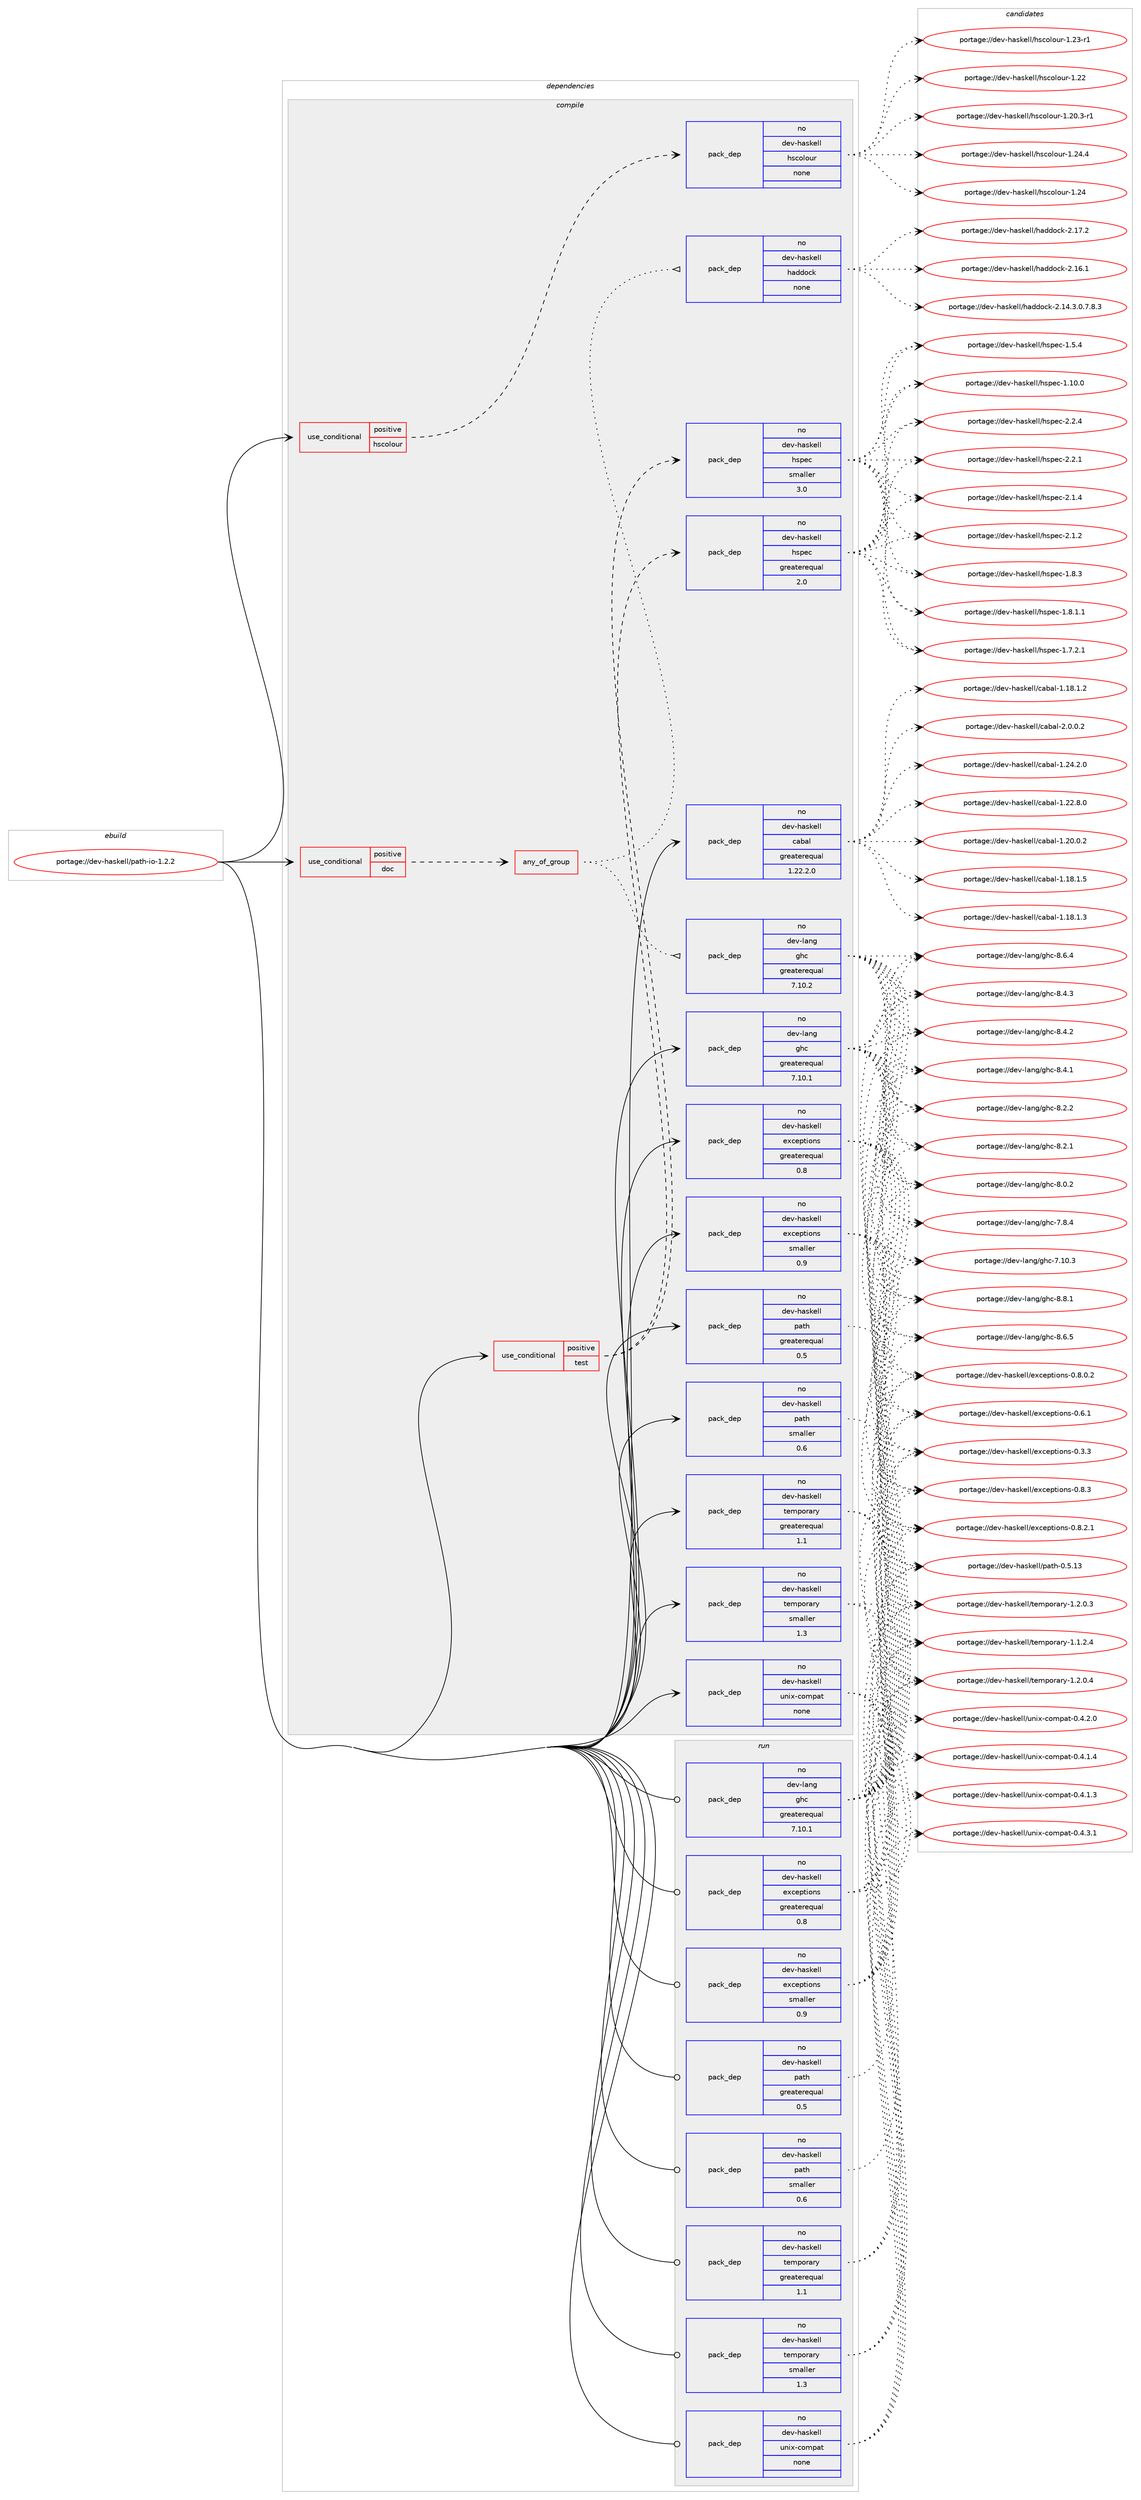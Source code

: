 digraph prolog {

# *************
# Graph options
# *************

newrank=true;
concentrate=true;
compound=true;
graph [rankdir=LR,fontname=Helvetica,fontsize=10,ranksep=1.5];#, ranksep=2.5, nodesep=0.2];
edge  [arrowhead=vee];
node  [fontname=Helvetica,fontsize=10];

# **********
# The ebuild
# **********

subgraph cluster_leftcol {
color=gray;
label=<<i>ebuild</i>>;
id [label="portage://dev-haskell/path-io-1.2.2", color=red, width=4, href="../dev-haskell/path-io-1.2.2.svg"];
}

# ****************
# The dependencies
# ****************

subgraph cluster_midcol {
color=gray;
label=<<i>dependencies</i>>;
subgraph cluster_compile {
fillcolor="#eeeeee";
style=filled;
label=<<i>compile</i>>;
subgraph cond132285 {
dependency549015 [label=<<TABLE BORDER="0" CELLBORDER="1" CELLSPACING="0" CELLPADDING="4"><TR><TD ROWSPAN="3" CELLPADDING="10">use_conditional</TD></TR><TR><TD>positive</TD></TR><TR><TD>doc</TD></TR></TABLE>>, shape=none, color=red];
subgraph any5936 {
dependency549016 [label=<<TABLE BORDER="0" CELLBORDER="1" CELLSPACING="0" CELLPADDING="4"><TR><TD CELLPADDING="10">any_of_group</TD></TR></TABLE>>, shape=none, color=red];subgraph pack410557 {
dependency549017 [label=<<TABLE BORDER="0" CELLBORDER="1" CELLSPACING="0" CELLPADDING="4" WIDTH="220"><TR><TD ROWSPAN="6" CELLPADDING="30">pack_dep</TD></TR><TR><TD WIDTH="110">no</TD></TR><TR><TD>dev-haskell</TD></TR><TR><TD>haddock</TD></TR><TR><TD>none</TD></TR><TR><TD></TD></TR></TABLE>>, shape=none, color=blue];
}
dependency549016:e -> dependency549017:w [weight=20,style="dotted",arrowhead="oinv"];
subgraph pack410558 {
dependency549018 [label=<<TABLE BORDER="0" CELLBORDER="1" CELLSPACING="0" CELLPADDING="4" WIDTH="220"><TR><TD ROWSPAN="6" CELLPADDING="30">pack_dep</TD></TR><TR><TD WIDTH="110">no</TD></TR><TR><TD>dev-lang</TD></TR><TR><TD>ghc</TD></TR><TR><TD>greaterequal</TD></TR><TR><TD>7.10.2</TD></TR></TABLE>>, shape=none, color=blue];
}
dependency549016:e -> dependency549018:w [weight=20,style="dotted",arrowhead="oinv"];
}
dependency549015:e -> dependency549016:w [weight=20,style="dashed",arrowhead="vee"];
}
id:e -> dependency549015:w [weight=20,style="solid",arrowhead="vee"];
subgraph cond132286 {
dependency549019 [label=<<TABLE BORDER="0" CELLBORDER="1" CELLSPACING="0" CELLPADDING="4"><TR><TD ROWSPAN="3" CELLPADDING="10">use_conditional</TD></TR><TR><TD>positive</TD></TR><TR><TD>hscolour</TD></TR></TABLE>>, shape=none, color=red];
subgraph pack410559 {
dependency549020 [label=<<TABLE BORDER="0" CELLBORDER="1" CELLSPACING="0" CELLPADDING="4" WIDTH="220"><TR><TD ROWSPAN="6" CELLPADDING="30">pack_dep</TD></TR><TR><TD WIDTH="110">no</TD></TR><TR><TD>dev-haskell</TD></TR><TR><TD>hscolour</TD></TR><TR><TD>none</TD></TR><TR><TD></TD></TR></TABLE>>, shape=none, color=blue];
}
dependency549019:e -> dependency549020:w [weight=20,style="dashed",arrowhead="vee"];
}
id:e -> dependency549019:w [weight=20,style="solid",arrowhead="vee"];
subgraph cond132287 {
dependency549021 [label=<<TABLE BORDER="0" CELLBORDER="1" CELLSPACING="0" CELLPADDING="4"><TR><TD ROWSPAN="3" CELLPADDING="10">use_conditional</TD></TR><TR><TD>positive</TD></TR><TR><TD>test</TD></TR></TABLE>>, shape=none, color=red];
subgraph pack410560 {
dependency549022 [label=<<TABLE BORDER="0" CELLBORDER="1" CELLSPACING="0" CELLPADDING="4" WIDTH="220"><TR><TD ROWSPAN="6" CELLPADDING="30">pack_dep</TD></TR><TR><TD WIDTH="110">no</TD></TR><TR><TD>dev-haskell</TD></TR><TR><TD>hspec</TD></TR><TR><TD>greaterequal</TD></TR><TR><TD>2.0</TD></TR></TABLE>>, shape=none, color=blue];
}
dependency549021:e -> dependency549022:w [weight=20,style="dashed",arrowhead="vee"];
subgraph pack410561 {
dependency549023 [label=<<TABLE BORDER="0" CELLBORDER="1" CELLSPACING="0" CELLPADDING="4" WIDTH="220"><TR><TD ROWSPAN="6" CELLPADDING="30">pack_dep</TD></TR><TR><TD WIDTH="110">no</TD></TR><TR><TD>dev-haskell</TD></TR><TR><TD>hspec</TD></TR><TR><TD>smaller</TD></TR><TR><TD>3.0</TD></TR></TABLE>>, shape=none, color=blue];
}
dependency549021:e -> dependency549023:w [weight=20,style="dashed",arrowhead="vee"];
}
id:e -> dependency549021:w [weight=20,style="solid",arrowhead="vee"];
subgraph pack410562 {
dependency549024 [label=<<TABLE BORDER="0" CELLBORDER="1" CELLSPACING="0" CELLPADDING="4" WIDTH="220"><TR><TD ROWSPAN="6" CELLPADDING="30">pack_dep</TD></TR><TR><TD WIDTH="110">no</TD></TR><TR><TD>dev-haskell</TD></TR><TR><TD>cabal</TD></TR><TR><TD>greaterequal</TD></TR><TR><TD>1.22.2.0</TD></TR></TABLE>>, shape=none, color=blue];
}
id:e -> dependency549024:w [weight=20,style="solid",arrowhead="vee"];
subgraph pack410563 {
dependency549025 [label=<<TABLE BORDER="0" CELLBORDER="1" CELLSPACING="0" CELLPADDING="4" WIDTH="220"><TR><TD ROWSPAN="6" CELLPADDING="30">pack_dep</TD></TR><TR><TD WIDTH="110">no</TD></TR><TR><TD>dev-haskell</TD></TR><TR><TD>exceptions</TD></TR><TR><TD>greaterequal</TD></TR><TR><TD>0.8</TD></TR></TABLE>>, shape=none, color=blue];
}
id:e -> dependency549025:w [weight=20,style="solid",arrowhead="vee"];
subgraph pack410564 {
dependency549026 [label=<<TABLE BORDER="0" CELLBORDER="1" CELLSPACING="0" CELLPADDING="4" WIDTH="220"><TR><TD ROWSPAN="6" CELLPADDING="30">pack_dep</TD></TR><TR><TD WIDTH="110">no</TD></TR><TR><TD>dev-haskell</TD></TR><TR><TD>exceptions</TD></TR><TR><TD>smaller</TD></TR><TR><TD>0.9</TD></TR></TABLE>>, shape=none, color=blue];
}
id:e -> dependency549026:w [weight=20,style="solid",arrowhead="vee"];
subgraph pack410565 {
dependency549027 [label=<<TABLE BORDER="0" CELLBORDER="1" CELLSPACING="0" CELLPADDING="4" WIDTH="220"><TR><TD ROWSPAN="6" CELLPADDING="30">pack_dep</TD></TR><TR><TD WIDTH="110">no</TD></TR><TR><TD>dev-haskell</TD></TR><TR><TD>path</TD></TR><TR><TD>greaterequal</TD></TR><TR><TD>0.5</TD></TR></TABLE>>, shape=none, color=blue];
}
id:e -> dependency549027:w [weight=20,style="solid",arrowhead="vee"];
subgraph pack410566 {
dependency549028 [label=<<TABLE BORDER="0" CELLBORDER="1" CELLSPACING="0" CELLPADDING="4" WIDTH="220"><TR><TD ROWSPAN="6" CELLPADDING="30">pack_dep</TD></TR><TR><TD WIDTH="110">no</TD></TR><TR><TD>dev-haskell</TD></TR><TR><TD>path</TD></TR><TR><TD>smaller</TD></TR><TR><TD>0.6</TD></TR></TABLE>>, shape=none, color=blue];
}
id:e -> dependency549028:w [weight=20,style="solid",arrowhead="vee"];
subgraph pack410567 {
dependency549029 [label=<<TABLE BORDER="0" CELLBORDER="1" CELLSPACING="0" CELLPADDING="4" WIDTH="220"><TR><TD ROWSPAN="6" CELLPADDING="30">pack_dep</TD></TR><TR><TD WIDTH="110">no</TD></TR><TR><TD>dev-haskell</TD></TR><TR><TD>temporary</TD></TR><TR><TD>greaterequal</TD></TR><TR><TD>1.1</TD></TR></TABLE>>, shape=none, color=blue];
}
id:e -> dependency549029:w [weight=20,style="solid",arrowhead="vee"];
subgraph pack410568 {
dependency549030 [label=<<TABLE BORDER="0" CELLBORDER="1" CELLSPACING="0" CELLPADDING="4" WIDTH="220"><TR><TD ROWSPAN="6" CELLPADDING="30">pack_dep</TD></TR><TR><TD WIDTH="110">no</TD></TR><TR><TD>dev-haskell</TD></TR><TR><TD>temporary</TD></TR><TR><TD>smaller</TD></TR><TR><TD>1.3</TD></TR></TABLE>>, shape=none, color=blue];
}
id:e -> dependency549030:w [weight=20,style="solid",arrowhead="vee"];
subgraph pack410569 {
dependency549031 [label=<<TABLE BORDER="0" CELLBORDER="1" CELLSPACING="0" CELLPADDING="4" WIDTH="220"><TR><TD ROWSPAN="6" CELLPADDING="30">pack_dep</TD></TR><TR><TD WIDTH="110">no</TD></TR><TR><TD>dev-haskell</TD></TR><TR><TD>unix-compat</TD></TR><TR><TD>none</TD></TR><TR><TD></TD></TR></TABLE>>, shape=none, color=blue];
}
id:e -> dependency549031:w [weight=20,style="solid",arrowhead="vee"];
subgraph pack410570 {
dependency549032 [label=<<TABLE BORDER="0" CELLBORDER="1" CELLSPACING="0" CELLPADDING="4" WIDTH="220"><TR><TD ROWSPAN="6" CELLPADDING="30">pack_dep</TD></TR><TR><TD WIDTH="110">no</TD></TR><TR><TD>dev-lang</TD></TR><TR><TD>ghc</TD></TR><TR><TD>greaterequal</TD></TR><TR><TD>7.10.1</TD></TR></TABLE>>, shape=none, color=blue];
}
id:e -> dependency549032:w [weight=20,style="solid",arrowhead="vee"];
}
subgraph cluster_compileandrun {
fillcolor="#eeeeee";
style=filled;
label=<<i>compile and run</i>>;
}
subgraph cluster_run {
fillcolor="#eeeeee";
style=filled;
label=<<i>run</i>>;
subgraph pack410571 {
dependency549033 [label=<<TABLE BORDER="0" CELLBORDER="1" CELLSPACING="0" CELLPADDING="4" WIDTH="220"><TR><TD ROWSPAN="6" CELLPADDING="30">pack_dep</TD></TR><TR><TD WIDTH="110">no</TD></TR><TR><TD>dev-haskell</TD></TR><TR><TD>exceptions</TD></TR><TR><TD>greaterequal</TD></TR><TR><TD>0.8</TD></TR></TABLE>>, shape=none, color=blue];
}
id:e -> dependency549033:w [weight=20,style="solid",arrowhead="odot"];
subgraph pack410572 {
dependency549034 [label=<<TABLE BORDER="0" CELLBORDER="1" CELLSPACING="0" CELLPADDING="4" WIDTH="220"><TR><TD ROWSPAN="6" CELLPADDING="30">pack_dep</TD></TR><TR><TD WIDTH="110">no</TD></TR><TR><TD>dev-haskell</TD></TR><TR><TD>exceptions</TD></TR><TR><TD>smaller</TD></TR><TR><TD>0.9</TD></TR></TABLE>>, shape=none, color=blue];
}
id:e -> dependency549034:w [weight=20,style="solid",arrowhead="odot"];
subgraph pack410573 {
dependency549035 [label=<<TABLE BORDER="0" CELLBORDER="1" CELLSPACING="0" CELLPADDING="4" WIDTH="220"><TR><TD ROWSPAN="6" CELLPADDING="30">pack_dep</TD></TR><TR><TD WIDTH="110">no</TD></TR><TR><TD>dev-haskell</TD></TR><TR><TD>path</TD></TR><TR><TD>greaterequal</TD></TR><TR><TD>0.5</TD></TR></TABLE>>, shape=none, color=blue];
}
id:e -> dependency549035:w [weight=20,style="solid",arrowhead="odot"];
subgraph pack410574 {
dependency549036 [label=<<TABLE BORDER="0" CELLBORDER="1" CELLSPACING="0" CELLPADDING="4" WIDTH="220"><TR><TD ROWSPAN="6" CELLPADDING="30">pack_dep</TD></TR><TR><TD WIDTH="110">no</TD></TR><TR><TD>dev-haskell</TD></TR><TR><TD>path</TD></TR><TR><TD>smaller</TD></TR><TR><TD>0.6</TD></TR></TABLE>>, shape=none, color=blue];
}
id:e -> dependency549036:w [weight=20,style="solid",arrowhead="odot"];
subgraph pack410575 {
dependency549037 [label=<<TABLE BORDER="0" CELLBORDER="1" CELLSPACING="0" CELLPADDING="4" WIDTH="220"><TR><TD ROWSPAN="6" CELLPADDING="30">pack_dep</TD></TR><TR><TD WIDTH="110">no</TD></TR><TR><TD>dev-haskell</TD></TR><TR><TD>temporary</TD></TR><TR><TD>greaterequal</TD></TR><TR><TD>1.1</TD></TR></TABLE>>, shape=none, color=blue];
}
id:e -> dependency549037:w [weight=20,style="solid",arrowhead="odot"];
subgraph pack410576 {
dependency549038 [label=<<TABLE BORDER="0" CELLBORDER="1" CELLSPACING="0" CELLPADDING="4" WIDTH="220"><TR><TD ROWSPAN="6" CELLPADDING="30">pack_dep</TD></TR><TR><TD WIDTH="110">no</TD></TR><TR><TD>dev-haskell</TD></TR><TR><TD>temporary</TD></TR><TR><TD>smaller</TD></TR><TR><TD>1.3</TD></TR></TABLE>>, shape=none, color=blue];
}
id:e -> dependency549038:w [weight=20,style="solid",arrowhead="odot"];
subgraph pack410577 {
dependency549039 [label=<<TABLE BORDER="0" CELLBORDER="1" CELLSPACING="0" CELLPADDING="4" WIDTH="220"><TR><TD ROWSPAN="6" CELLPADDING="30">pack_dep</TD></TR><TR><TD WIDTH="110">no</TD></TR><TR><TD>dev-haskell</TD></TR><TR><TD>unix-compat</TD></TR><TR><TD>none</TD></TR><TR><TD></TD></TR></TABLE>>, shape=none, color=blue];
}
id:e -> dependency549039:w [weight=20,style="solid",arrowhead="odot"];
subgraph pack410578 {
dependency549040 [label=<<TABLE BORDER="0" CELLBORDER="1" CELLSPACING="0" CELLPADDING="4" WIDTH="220"><TR><TD ROWSPAN="6" CELLPADDING="30">pack_dep</TD></TR><TR><TD WIDTH="110">no</TD></TR><TR><TD>dev-lang</TD></TR><TR><TD>ghc</TD></TR><TR><TD>greaterequal</TD></TR><TR><TD>7.10.1</TD></TR></TABLE>>, shape=none, color=blue];
}
id:e -> dependency549040:w [weight=20,style="solid",arrowhead="odot"];
}
}

# **************
# The candidates
# **************

subgraph cluster_choices {
rank=same;
color=gray;
label=<<i>candidates</i>>;

subgraph choice410557 {
color=black;
nodesep=1;
choice100101118451049711510710110810847104971001001119910745504649554650 [label="portage://dev-haskell/haddock-2.17.2", color=red, width=4,href="../dev-haskell/haddock-2.17.2.svg"];
choice100101118451049711510710110810847104971001001119910745504649544649 [label="portage://dev-haskell/haddock-2.16.1", color=red, width=4,href="../dev-haskell/haddock-2.16.1.svg"];
choice1001011184510497115107101108108471049710010011199107455046495246514648465546564651 [label="portage://dev-haskell/haddock-2.14.3.0.7.8.3", color=red, width=4,href="../dev-haskell/haddock-2.14.3.0.7.8.3.svg"];
dependency549017:e -> choice100101118451049711510710110810847104971001001119910745504649554650:w [style=dotted,weight="100"];
dependency549017:e -> choice100101118451049711510710110810847104971001001119910745504649544649:w [style=dotted,weight="100"];
dependency549017:e -> choice1001011184510497115107101108108471049710010011199107455046495246514648465546564651:w [style=dotted,weight="100"];
}
subgraph choice410558 {
color=black;
nodesep=1;
choice10010111845108971101034710310499455646564649 [label="portage://dev-lang/ghc-8.8.1", color=red, width=4,href="../dev-lang/ghc-8.8.1.svg"];
choice10010111845108971101034710310499455646544653 [label="portage://dev-lang/ghc-8.6.5", color=red, width=4,href="../dev-lang/ghc-8.6.5.svg"];
choice10010111845108971101034710310499455646544652 [label="portage://dev-lang/ghc-8.6.4", color=red, width=4,href="../dev-lang/ghc-8.6.4.svg"];
choice10010111845108971101034710310499455646524651 [label="portage://dev-lang/ghc-8.4.3", color=red, width=4,href="../dev-lang/ghc-8.4.3.svg"];
choice10010111845108971101034710310499455646524650 [label="portage://dev-lang/ghc-8.4.2", color=red, width=4,href="../dev-lang/ghc-8.4.2.svg"];
choice10010111845108971101034710310499455646524649 [label="portage://dev-lang/ghc-8.4.1", color=red, width=4,href="../dev-lang/ghc-8.4.1.svg"];
choice10010111845108971101034710310499455646504650 [label="portage://dev-lang/ghc-8.2.2", color=red, width=4,href="../dev-lang/ghc-8.2.2.svg"];
choice10010111845108971101034710310499455646504649 [label="portage://dev-lang/ghc-8.2.1", color=red, width=4,href="../dev-lang/ghc-8.2.1.svg"];
choice10010111845108971101034710310499455646484650 [label="portage://dev-lang/ghc-8.0.2", color=red, width=4,href="../dev-lang/ghc-8.0.2.svg"];
choice10010111845108971101034710310499455546564652 [label="portage://dev-lang/ghc-7.8.4", color=red, width=4,href="../dev-lang/ghc-7.8.4.svg"];
choice1001011184510897110103471031049945554649484651 [label="portage://dev-lang/ghc-7.10.3", color=red, width=4,href="../dev-lang/ghc-7.10.3.svg"];
dependency549018:e -> choice10010111845108971101034710310499455646564649:w [style=dotted,weight="100"];
dependency549018:e -> choice10010111845108971101034710310499455646544653:w [style=dotted,weight="100"];
dependency549018:e -> choice10010111845108971101034710310499455646544652:w [style=dotted,weight="100"];
dependency549018:e -> choice10010111845108971101034710310499455646524651:w [style=dotted,weight="100"];
dependency549018:e -> choice10010111845108971101034710310499455646524650:w [style=dotted,weight="100"];
dependency549018:e -> choice10010111845108971101034710310499455646524649:w [style=dotted,weight="100"];
dependency549018:e -> choice10010111845108971101034710310499455646504650:w [style=dotted,weight="100"];
dependency549018:e -> choice10010111845108971101034710310499455646504649:w [style=dotted,weight="100"];
dependency549018:e -> choice10010111845108971101034710310499455646484650:w [style=dotted,weight="100"];
dependency549018:e -> choice10010111845108971101034710310499455546564652:w [style=dotted,weight="100"];
dependency549018:e -> choice1001011184510897110103471031049945554649484651:w [style=dotted,weight="100"];
}
subgraph choice410559 {
color=black;
nodesep=1;
choice1001011184510497115107101108108471041159911110811111711445494650524652 [label="portage://dev-haskell/hscolour-1.24.4", color=red, width=4,href="../dev-haskell/hscolour-1.24.4.svg"];
choice100101118451049711510710110810847104115991111081111171144549465052 [label="portage://dev-haskell/hscolour-1.24", color=red, width=4,href="../dev-haskell/hscolour-1.24.svg"];
choice1001011184510497115107101108108471041159911110811111711445494650514511449 [label="portage://dev-haskell/hscolour-1.23-r1", color=red, width=4,href="../dev-haskell/hscolour-1.23-r1.svg"];
choice100101118451049711510710110810847104115991111081111171144549465050 [label="portage://dev-haskell/hscolour-1.22", color=red, width=4,href="../dev-haskell/hscolour-1.22.svg"];
choice10010111845104971151071011081084710411599111108111117114454946504846514511449 [label="portage://dev-haskell/hscolour-1.20.3-r1", color=red, width=4,href="../dev-haskell/hscolour-1.20.3-r1.svg"];
dependency549020:e -> choice1001011184510497115107101108108471041159911110811111711445494650524652:w [style=dotted,weight="100"];
dependency549020:e -> choice100101118451049711510710110810847104115991111081111171144549465052:w [style=dotted,weight="100"];
dependency549020:e -> choice1001011184510497115107101108108471041159911110811111711445494650514511449:w [style=dotted,weight="100"];
dependency549020:e -> choice100101118451049711510710110810847104115991111081111171144549465050:w [style=dotted,weight="100"];
dependency549020:e -> choice10010111845104971151071011081084710411599111108111117114454946504846514511449:w [style=dotted,weight="100"];
}
subgraph choice410560 {
color=black;
nodesep=1;
choice10010111845104971151071011081084710411511210199455046504652 [label="portage://dev-haskell/hspec-2.2.4", color=red, width=4,href="../dev-haskell/hspec-2.2.4.svg"];
choice10010111845104971151071011081084710411511210199455046504649 [label="portage://dev-haskell/hspec-2.2.1", color=red, width=4,href="../dev-haskell/hspec-2.2.1.svg"];
choice10010111845104971151071011081084710411511210199455046494652 [label="portage://dev-haskell/hspec-2.1.4", color=red, width=4,href="../dev-haskell/hspec-2.1.4.svg"];
choice10010111845104971151071011081084710411511210199455046494650 [label="portage://dev-haskell/hspec-2.1.2", color=red, width=4,href="../dev-haskell/hspec-2.1.2.svg"];
choice10010111845104971151071011081084710411511210199454946564651 [label="portage://dev-haskell/hspec-1.8.3", color=red, width=4,href="../dev-haskell/hspec-1.8.3.svg"];
choice100101118451049711510710110810847104115112101994549465646494649 [label="portage://dev-haskell/hspec-1.8.1.1", color=red, width=4,href="../dev-haskell/hspec-1.8.1.1.svg"];
choice100101118451049711510710110810847104115112101994549465546504649 [label="portage://dev-haskell/hspec-1.7.2.1", color=red, width=4,href="../dev-haskell/hspec-1.7.2.1.svg"];
choice10010111845104971151071011081084710411511210199454946534652 [label="portage://dev-haskell/hspec-1.5.4", color=red, width=4,href="../dev-haskell/hspec-1.5.4.svg"];
choice1001011184510497115107101108108471041151121019945494649484648 [label="portage://dev-haskell/hspec-1.10.0", color=red, width=4,href="../dev-haskell/hspec-1.10.0.svg"];
dependency549022:e -> choice10010111845104971151071011081084710411511210199455046504652:w [style=dotted,weight="100"];
dependency549022:e -> choice10010111845104971151071011081084710411511210199455046504649:w [style=dotted,weight="100"];
dependency549022:e -> choice10010111845104971151071011081084710411511210199455046494652:w [style=dotted,weight="100"];
dependency549022:e -> choice10010111845104971151071011081084710411511210199455046494650:w [style=dotted,weight="100"];
dependency549022:e -> choice10010111845104971151071011081084710411511210199454946564651:w [style=dotted,weight="100"];
dependency549022:e -> choice100101118451049711510710110810847104115112101994549465646494649:w [style=dotted,weight="100"];
dependency549022:e -> choice100101118451049711510710110810847104115112101994549465546504649:w [style=dotted,weight="100"];
dependency549022:e -> choice10010111845104971151071011081084710411511210199454946534652:w [style=dotted,weight="100"];
dependency549022:e -> choice1001011184510497115107101108108471041151121019945494649484648:w [style=dotted,weight="100"];
}
subgraph choice410561 {
color=black;
nodesep=1;
choice10010111845104971151071011081084710411511210199455046504652 [label="portage://dev-haskell/hspec-2.2.4", color=red, width=4,href="../dev-haskell/hspec-2.2.4.svg"];
choice10010111845104971151071011081084710411511210199455046504649 [label="portage://dev-haskell/hspec-2.2.1", color=red, width=4,href="../dev-haskell/hspec-2.2.1.svg"];
choice10010111845104971151071011081084710411511210199455046494652 [label="portage://dev-haskell/hspec-2.1.4", color=red, width=4,href="../dev-haskell/hspec-2.1.4.svg"];
choice10010111845104971151071011081084710411511210199455046494650 [label="portage://dev-haskell/hspec-2.1.2", color=red, width=4,href="../dev-haskell/hspec-2.1.2.svg"];
choice10010111845104971151071011081084710411511210199454946564651 [label="portage://dev-haskell/hspec-1.8.3", color=red, width=4,href="../dev-haskell/hspec-1.8.3.svg"];
choice100101118451049711510710110810847104115112101994549465646494649 [label="portage://dev-haskell/hspec-1.8.1.1", color=red, width=4,href="../dev-haskell/hspec-1.8.1.1.svg"];
choice100101118451049711510710110810847104115112101994549465546504649 [label="portage://dev-haskell/hspec-1.7.2.1", color=red, width=4,href="../dev-haskell/hspec-1.7.2.1.svg"];
choice10010111845104971151071011081084710411511210199454946534652 [label="portage://dev-haskell/hspec-1.5.4", color=red, width=4,href="../dev-haskell/hspec-1.5.4.svg"];
choice1001011184510497115107101108108471041151121019945494649484648 [label="portage://dev-haskell/hspec-1.10.0", color=red, width=4,href="../dev-haskell/hspec-1.10.0.svg"];
dependency549023:e -> choice10010111845104971151071011081084710411511210199455046504652:w [style=dotted,weight="100"];
dependency549023:e -> choice10010111845104971151071011081084710411511210199455046504649:w [style=dotted,weight="100"];
dependency549023:e -> choice10010111845104971151071011081084710411511210199455046494652:w [style=dotted,weight="100"];
dependency549023:e -> choice10010111845104971151071011081084710411511210199455046494650:w [style=dotted,weight="100"];
dependency549023:e -> choice10010111845104971151071011081084710411511210199454946564651:w [style=dotted,weight="100"];
dependency549023:e -> choice100101118451049711510710110810847104115112101994549465646494649:w [style=dotted,weight="100"];
dependency549023:e -> choice100101118451049711510710110810847104115112101994549465546504649:w [style=dotted,weight="100"];
dependency549023:e -> choice10010111845104971151071011081084710411511210199454946534652:w [style=dotted,weight="100"];
dependency549023:e -> choice1001011184510497115107101108108471041151121019945494649484648:w [style=dotted,weight="100"];
}
subgraph choice410562 {
color=black;
nodesep=1;
choice100101118451049711510710110810847999798971084550464846484650 [label="portage://dev-haskell/cabal-2.0.0.2", color=red, width=4,href="../dev-haskell/cabal-2.0.0.2.svg"];
choice10010111845104971151071011081084799979897108454946505246504648 [label="portage://dev-haskell/cabal-1.24.2.0", color=red, width=4,href="../dev-haskell/cabal-1.24.2.0.svg"];
choice10010111845104971151071011081084799979897108454946505046564648 [label="portage://dev-haskell/cabal-1.22.8.0", color=red, width=4,href="../dev-haskell/cabal-1.22.8.0.svg"];
choice10010111845104971151071011081084799979897108454946504846484650 [label="portage://dev-haskell/cabal-1.20.0.2", color=red, width=4,href="../dev-haskell/cabal-1.20.0.2.svg"];
choice10010111845104971151071011081084799979897108454946495646494653 [label="portage://dev-haskell/cabal-1.18.1.5", color=red, width=4,href="../dev-haskell/cabal-1.18.1.5.svg"];
choice10010111845104971151071011081084799979897108454946495646494651 [label="portage://dev-haskell/cabal-1.18.1.3", color=red, width=4,href="../dev-haskell/cabal-1.18.1.3.svg"];
choice10010111845104971151071011081084799979897108454946495646494650 [label="portage://dev-haskell/cabal-1.18.1.2", color=red, width=4,href="../dev-haskell/cabal-1.18.1.2.svg"];
dependency549024:e -> choice100101118451049711510710110810847999798971084550464846484650:w [style=dotted,weight="100"];
dependency549024:e -> choice10010111845104971151071011081084799979897108454946505246504648:w [style=dotted,weight="100"];
dependency549024:e -> choice10010111845104971151071011081084799979897108454946505046564648:w [style=dotted,weight="100"];
dependency549024:e -> choice10010111845104971151071011081084799979897108454946504846484650:w [style=dotted,weight="100"];
dependency549024:e -> choice10010111845104971151071011081084799979897108454946495646494653:w [style=dotted,weight="100"];
dependency549024:e -> choice10010111845104971151071011081084799979897108454946495646494651:w [style=dotted,weight="100"];
dependency549024:e -> choice10010111845104971151071011081084799979897108454946495646494650:w [style=dotted,weight="100"];
}
subgraph choice410563 {
color=black;
nodesep=1;
choice10010111845104971151071011081084710112099101112116105111110115454846564651 [label="portage://dev-haskell/exceptions-0.8.3", color=red, width=4,href="../dev-haskell/exceptions-0.8.3.svg"];
choice100101118451049711510710110810847101120991011121161051111101154548465646504649 [label="portage://dev-haskell/exceptions-0.8.2.1", color=red, width=4,href="../dev-haskell/exceptions-0.8.2.1.svg"];
choice100101118451049711510710110810847101120991011121161051111101154548465646484650 [label="portage://dev-haskell/exceptions-0.8.0.2", color=red, width=4,href="../dev-haskell/exceptions-0.8.0.2.svg"];
choice10010111845104971151071011081084710112099101112116105111110115454846544649 [label="portage://dev-haskell/exceptions-0.6.1", color=red, width=4,href="../dev-haskell/exceptions-0.6.1.svg"];
choice10010111845104971151071011081084710112099101112116105111110115454846514651 [label="portage://dev-haskell/exceptions-0.3.3", color=red, width=4,href="../dev-haskell/exceptions-0.3.3.svg"];
dependency549025:e -> choice10010111845104971151071011081084710112099101112116105111110115454846564651:w [style=dotted,weight="100"];
dependency549025:e -> choice100101118451049711510710110810847101120991011121161051111101154548465646504649:w [style=dotted,weight="100"];
dependency549025:e -> choice100101118451049711510710110810847101120991011121161051111101154548465646484650:w [style=dotted,weight="100"];
dependency549025:e -> choice10010111845104971151071011081084710112099101112116105111110115454846544649:w [style=dotted,weight="100"];
dependency549025:e -> choice10010111845104971151071011081084710112099101112116105111110115454846514651:w [style=dotted,weight="100"];
}
subgraph choice410564 {
color=black;
nodesep=1;
choice10010111845104971151071011081084710112099101112116105111110115454846564651 [label="portage://dev-haskell/exceptions-0.8.3", color=red, width=4,href="../dev-haskell/exceptions-0.8.3.svg"];
choice100101118451049711510710110810847101120991011121161051111101154548465646504649 [label="portage://dev-haskell/exceptions-0.8.2.1", color=red, width=4,href="../dev-haskell/exceptions-0.8.2.1.svg"];
choice100101118451049711510710110810847101120991011121161051111101154548465646484650 [label="portage://dev-haskell/exceptions-0.8.0.2", color=red, width=4,href="../dev-haskell/exceptions-0.8.0.2.svg"];
choice10010111845104971151071011081084710112099101112116105111110115454846544649 [label="portage://dev-haskell/exceptions-0.6.1", color=red, width=4,href="../dev-haskell/exceptions-0.6.1.svg"];
choice10010111845104971151071011081084710112099101112116105111110115454846514651 [label="portage://dev-haskell/exceptions-0.3.3", color=red, width=4,href="../dev-haskell/exceptions-0.3.3.svg"];
dependency549026:e -> choice10010111845104971151071011081084710112099101112116105111110115454846564651:w [style=dotted,weight="100"];
dependency549026:e -> choice100101118451049711510710110810847101120991011121161051111101154548465646504649:w [style=dotted,weight="100"];
dependency549026:e -> choice100101118451049711510710110810847101120991011121161051111101154548465646484650:w [style=dotted,weight="100"];
dependency549026:e -> choice10010111845104971151071011081084710112099101112116105111110115454846544649:w [style=dotted,weight="100"];
dependency549026:e -> choice10010111845104971151071011081084710112099101112116105111110115454846514651:w [style=dotted,weight="100"];
}
subgraph choice410565 {
color=black;
nodesep=1;
choice1001011184510497115107101108108471129711610445484653464951 [label="portage://dev-haskell/path-0.5.13", color=red, width=4,href="../dev-haskell/path-0.5.13.svg"];
dependency549027:e -> choice1001011184510497115107101108108471129711610445484653464951:w [style=dotted,weight="100"];
}
subgraph choice410566 {
color=black;
nodesep=1;
choice1001011184510497115107101108108471129711610445484653464951 [label="portage://dev-haskell/path-0.5.13", color=red, width=4,href="../dev-haskell/path-0.5.13.svg"];
dependency549028:e -> choice1001011184510497115107101108108471129711610445484653464951:w [style=dotted,weight="100"];
}
subgraph choice410567 {
color=black;
nodesep=1;
choice100101118451049711510710110810847116101109112111114971141214549465046484652 [label="portage://dev-haskell/temporary-1.2.0.4", color=red, width=4,href="../dev-haskell/temporary-1.2.0.4.svg"];
choice100101118451049711510710110810847116101109112111114971141214549465046484651 [label="portage://dev-haskell/temporary-1.2.0.3", color=red, width=4,href="../dev-haskell/temporary-1.2.0.3.svg"];
choice100101118451049711510710110810847116101109112111114971141214549464946504652 [label="portage://dev-haskell/temporary-1.1.2.4", color=red, width=4,href="../dev-haskell/temporary-1.1.2.4.svg"];
dependency549029:e -> choice100101118451049711510710110810847116101109112111114971141214549465046484652:w [style=dotted,weight="100"];
dependency549029:e -> choice100101118451049711510710110810847116101109112111114971141214549465046484651:w [style=dotted,weight="100"];
dependency549029:e -> choice100101118451049711510710110810847116101109112111114971141214549464946504652:w [style=dotted,weight="100"];
}
subgraph choice410568 {
color=black;
nodesep=1;
choice100101118451049711510710110810847116101109112111114971141214549465046484652 [label="portage://dev-haskell/temporary-1.2.0.4", color=red, width=4,href="../dev-haskell/temporary-1.2.0.4.svg"];
choice100101118451049711510710110810847116101109112111114971141214549465046484651 [label="portage://dev-haskell/temporary-1.2.0.3", color=red, width=4,href="../dev-haskell/temporary-1.2.0.3.svg"];
choice100101118451049711510710110810847116101109112111114971141214549464946504652 [label="portage://dev-haskell/temporary-1.1.2.4", color=red, width=4,href="../dev-haskell/temporary-1.1.2.4.svg"];
dependency549030:e -> choice100101118451049711510710110810847116101109112111114971141214549465046484652:w [style=dotted,weight="100"];
dependency549030:e -> choice100101118451049711510710110810847116101109112111114971141214549465046484651:w [style=dotted,weight="100"];
dependency549030:e -> choice100101118451049711510710110810847116101109112111114971141214549464946504652:w [style=dotted,weight="100"];
}
subgraph choice410569 {
color=black;
nodesep=1;
choice1001011184510497115107101108108471171101051204599111109112971164548465246514649 [label="portage://dev-haskell/unix-compat-0.4.3.1", color=red, width=4,href="../dev-haskell/unix-compat-0.4.3.1.svg"];
choice1001011184510497115107101108108471171101051204599111109112971164548465246504648 [label="portage://dev-haskell/unix-compat-0.4.2.0", color=red, width=4,href="../dev-haskell/unix-compat-0.4.2.0.svg"];
choice1001011184510497115107101108108471171101051204599111109112971164548465246494652 [label="portage://dev-haskell/unix-compat-0.4.1.4", color=red, width=4,href="../dev-haskell/unix-compat-0.4.1.4.svg"];
choice1001011184510497115107101108108471171101051204599111109112971164548465246494651 [label="portage://dev-haskell/unix-compat-0.4.1.3", color=red, width=4,href="../dev-haskell/unix-compat-0.4.1.3.svg"];
dependency549031:e -> choice1001011184510497115107101108108471171101051204599111109112971164548465246514649:w [style=dotted,weight="100"];
dependency549031:e -> choice1001011184510497115107101108108471171101051204599111109112971164548465246504648:w [style=dotted,weight="100"];
dependency549031:e -> choice1001011184510497115107101108108471171101051204599111109112971164548465246494652:w [style=dotted,weight="100"];
dependency549031:e -> choice1001011184510497115107101108108471171101051204599111109112971164548465246494651:w [style=dotted,weight="100"];
}
subgraph choice410570 {
color=black;
nodesep=1;
choice10010111845108971101034710310499455646564649 [label="portage://dev-lang/ghc-8.8.1", color=red, width=4,href="../dev-lang/ghc-8.8.1.svg"];
choice10010111845108971101034710310499455646544653 [label="portage://dev-lang/ghc-8.6.5", color=red, width=4,href="../dev-lang/ghc-8.6.5.svg"];
choice10010111845108971101034710310499455646544652 [label="portage://dev-lang/ghc-8.6.4", color=red, width=4,href="../dev-lang/ghc-8.6.4.svg"];
choice10010111845108971101034710310499455646524651 [label="portage://dev-lang/ghc-8.4.3", color=red, width=4,href="../dev-lang/ghc-8.4.3.svg"];
choice10010111845108971101034710310499455646524650 [label="portage://dev-lang/ghc-8.4.2", color=red, width=4,href="../dev-lang/ghc-8.4.2.svg"];
choice10010111845108971101034710310499455646524649 [label="portage://dev-lang/ghc-8.4.1", color=red, width=4,href="../dev-lang/ghc-8.4.1.svg"];
choice10010111845108971101034710310499455646504650 [label="portage://dev-lang/ghc-8.2.2", color=red, width=4,href="../dev-lang/ghc-8.2.2.svg"];
choice10010111845108971101034710310499455646504649 [label="portage://dev-lang/ghc-8.2.1", color=red, width=4,href="../dev-lang/ghc-8.2.1.svg"];
choice10010111845108971101034710310499455646484650 [label="portage://dev-lang/ghc-8.0.2", color=red, width=4,href="../dev-lang/ghc-8.0.2.svg"];
choice10010111845108971101034710310499455546564652 [label="portage://dev-lang/ghc-7.8.4", color=red, width=4,href="../dev-lang/ghc-7.8.4.svg"];
choice1001011184510897110103471031049945554649484651 [label="portage://dev-lang/ghc-7.10.3", color=red, width=4,href="../dev-lang/ghc-7.10.3.svg"];
dependency549032:e -> choice10010111845108971101034710310499455646564649:w [style=dotted,weight="100"];
dependency549032:e -> choice10010111845108971101034710310499455646544653:w [style=dotted,weight="100"];
dependency549032:e -> choice10010111845108971101034710310499455646544652:w [style=dotted,weight="100"];
dependency549032:e -> choice10010111845108971101034710310499455646524651:w [style=dotted,weight="100"];
dependency549032:e -> choice10010111845108971101034710310499455646524650:w [style=dotted,weight="100"];
dependency549032:e -> choice10010111845108971101034710310499455646524649:w [style=dotted,weight="100"];
dependency549032:e -> choice10010111845108971101034710310499455646504650:w [style=dotted,weight="100"];
dependency549032:e -> choice10010111845108971101034710310499455646504649:w [style=dotted,weight="100"];
dependency549032:e -> choice10010111845108971101034710310499455646484650:w [style=dotted,weight="100"];
dependency549032:e -> choice10010111845108971101034710310499455546564652:w [style=dotted,weight="100"];
dependency549032:e -> choice1001011184510897110103471031049945554649484651:w [style=dotted,weight="100"];
}
subgraph choice410571 {
color=black;
nodesep=1;
choice10010111845104971151071011081084710112099101112116105111110115454846564651 [label="portage://dev-haskell/exceptions-0.8.3", color=red, width=4,href="../dev-haskell/exceptions-0.8.3.svg"];
choice100101118451049711510710110810847101120991011121161051111101154548465646504649 [label="portage://dev-haskell/exceptions-0.8.2.1", color=red, width=4,href="../dev-haskell/exceptions-0.8.2.1.svg"];
choice100101118451049711510710110810847101120991011121161051111101154548465646484650 [label="portage://dev-haskell/exceptions-0.8.0.2", color=red, width=4,href="../dev-haskell/exceptions-0.8.0.2.svg"];
choice10010111845104971151071011081084710112099101112116105111110115454846544649 [label="portage://dev-haskell/exceptions-0.6.1", color=red, width=4,href="../dev-haskell/exceptions-0.6.1.svg"];
choice10010111845104971151071011081084710112099101112116105111110115454846514651 [label="portage://dev-haskell/exceptions-0.3.3", color=red, width=4,href="../dev-haskell/exceptions-0.3.3.svg"];
dependency549033:e -> choice10010111845104971151071011081084710112099101112116105111110115454846564651:w [style=dotted,weight="100"];
dependency549033:e -> choice100101118451049711510710110810847101120991011121161051111101154548465646504649:w [style=dotted,weight="100"];
dependency549033:e -> choice100101118451049711510710110810847101120991011121161051111101154548465646484650:w [style=dotted,weight="100"];
dependency549033:e -> choice10010111845104971151071011081084710112099101112116105111110115454846544649:w [style=dotted,weight="100"];
dependency549033:e -> choice10010111845104971151071011081084710112099101112116105111110115454846514651:w [style=dotted,weight="100"];
}
subgraph choice410572 {
color=black;
nodesep=1;
choice10010111845104971151071011081084710112099101112116105111110115454846564651 [label="portage://dev-haskell/exceptions-0.8.3", color=red, width=4,href="../dev-haskell/exceptions-0.8.3.svg"];
choice100101118451049711510710110810847101120991011121161051111101154548465646504649 [label="portage://dev-haskell/exceptions-0.8.2.1", color=red, width=4,href="../dev-haskell/exceptions-0.8.2.1.svg"];
choice100101118451049711510710110810847101120991011121161051111101154548465646484650 [label="portage://dev-haskell/exceptions-0.8.0.2", color=red, width=4,href="../dev-haskell/exceptions-0.8.0.2.svg"];
choice10010111845104971151071011081084710112099101112116105111110115454846544649 [label="portage://dev-haskell/exceptions-0.6.1", color=red, width=4,href="../dev-haskell/exceptions-0.6.1.svg"];
choice10010111845104971151071011081084710112099101112116105111110115454846514651 [label="portage://dev-haskell/exceptions-0.3.3", color=red, width=4,href="../dev-haskell/exceptions-0.3.3.svg"];
dependency549034:e -> choice10010111845104971151071011081084710112099101112116105111110115454846564651:w [style=dotted,weight="100"];
dependency549034:e -> choice100101118451049711510710110810847101120991011121161051111101154548465646504649:w [style=dotted,weight="100"];
dependency549034:e -> choice100101118451049711510710110810847101120991011121161051111101154548465646484650:w [style=dotted,weight="100"];
dependency549034:e -> choice10010111845104971151071011081084710112099101112116105111110115454846544649:w [style=dotted,weight="100"];
dependency549034:e -> choice10010111845104971151071011081084710112099101112116105111110115454846514651:w [style=dotted,weight="100"];
}
subgraph choice410573 {
color=black;
nodesep=1;
choice1001011184510497115107101108108471129711610445484653464951 [label="portage://dev-haskell/path-0.5.13", color=red, width=4,href="../dev-haskell/path-0.5.13.svg"];
dependency549035:e -> choice1001011184510497115107101108108471129711610445484653464951:w [style=dotted,weight="100"];
}
subgraph choice410574 {
color=black;
nodesep=1;
choice1001011184510497115107101108108471129711610445484653464951 [label="portage://dev-haskell/path-0.5.13", color=red, width=4,href="../dev-haskell/path-0.5.13.svg"];
dependency549036:e -> choice1001011184510497115107101108108471129711610445484653464951:w [style=dotted,weight="100"];
}
subgraph choice410575 {
color=black;
nodesep=1;
choice100101118451049711510710110810847116101109112111114971141214549465046484652 [label="portage://dev-haskell/temporary-1.2.0.4", color=red, width=4,href="../dev-haskell/temporary-1.2.0.4.svg"];
choice100101118451049711510710110810847116101109112111114971141214549465046484651 [label="portage://dev-haskell/temporary-1.2.0.3", color=red, width=4,href="../dev-haskell/temporary-1.2.0.3.svg"];
choice100101118451049711510710110810847116101109112111114971141214549464946504652 [label="portage://dev-haskell/temporary-1.1.2.4", color=red, width=4,href="../dev-haskell/temporary-1.1.2.4.svg"];
dependency549037:e -> choice100101118451049711510710110810847116101109112111114971141214549465046484652:w [style=dotted,weight="100"];
dependency549037:e -> choice100101118451049711510710110810847116101109112111114971141214549465046484651:w [style=dotted,weight="100"];
dependency549037:e -> choice100101118451049711510710110810847116101109112111114971141214549464946504652:w [style=dotted,weight="100"];
}
subgraph choice410576 {
color=black;
nodesep=1;
choice100101118451049711510710110810847116101109112111114971141214549465046484652 [label="portage://dev-haskell/temporary-1.2.0.4", color=red, width=4,href="../dev-haskell/temporary-1.2.0.4.svg"];
choice100101118451049711510710110810847116101109112111114971141214549465046484651 [label="portage://dev-haskell/temporary-1.2.0.3", color=red, width=4,href="../dev-haskell/temporary-1.2.0.3.svg"];
choice100101118451049711510710110810847116101109112111114971141214549464946504652 [label="portage://dev-haskell/temporary-1.1.2.4", color=red, width=4,href="../dev-haskell/temporary-1.1.2.4.svg"];
dependency549038:e -> choice100101118451049711510710110810847116101109112111114971141214549465046484652:w [style=dotted,weight="100"];
dependency549038:e -> choice100101118451049711510710110810847116101109112111114971141214549465046484651:w [style=dotted,weight="100"];
dependency549038:e -> choice100101118451049711510710110810847116101109112111114971141214549464946504652:w [style=dotted,weight="100"];
}
subgraph choice410577 {
color=black;
nodesep=1;
choice1001011184510497115107101108108471171101051204599111109112971164548465246514649 [label="portage://dev-haskell/unix-compat-0.4.3.1", color=red, width=4,href="../dev-haskell/unix-compat-0.4.3.1.svg"];
choice1001011184510497115107101108108471171101051204599111109112971164548465246504648 [label="portage://dev-haskell/unix-compat-0.4.2.0", color=red, width=4,href="../dev-haskell/unix-compat-0.4.2.0.svg"];
choice1001011184510497115107101108108471171101051204599111109112971164548465246494652 [label="portage://dev-haskell/unix-compat-0.4.1.4", color=red, width=4,href="../dev-haskell/unix-compat-0.4.1.4.svg"];
choice1001011184510497115107101108108471171101051204599111109112971164548465246494651 [label="portage://dev-haskell/unix-compat-0.4.1.3", color=red, width=4,href="../dev-haskell/unix-compat-0.4.1.3.svg"];
dependency549039:e -> choice1001011184510497115107101108108471171101051204599111109112971164548465246514649:w [style=dotted,weight="100"];
dependency549039:e -> choice1001011184510497115107101108108471171101051204599111109112971164548465246504648:w [style=dotted,weight="100"];
dependency549039:e -> choice1001011184510497115107101108108471171101051204599111109112971164548465246494652:w [style=dotted,weight="100"];
dependency549039:e -> choice1001011184510497115107101108108471171101051204599111109112971164548465246494651:w [style=dotted,weight="100"];
}
subgraph choice410578 {
color=black;
nodesep=1;
choice10010111845108971101034710310499455646564649 [label="portage://dev-lang/ghc-8.8.1", color=red, width=4,href="../dev-lang/ghc-8.8.1.svg"];
choice10010111845108971101034710310499455646544653 [label="portage://dev-lang/ghc-8.6.5", color=red, width=4,href="../dev-lang/ghc-8.6.5.svg"];
choice10010111845108971101034710310499455646544652 [label="portage://dev-lang/ghc-8.6.4", color=red, width=4,href="../dev-lang/ghc-8.6.4.svg"];
choice10010111845108971101034710310499455646524651 [label="portage://dev-lang/ghc-8.4.3", color=red, width=4,href="../dev-lang/ghc-8.4.3.svg"];
choice10010111845108971101034710310499455646524650 [label="portage://dev-lang/ghc-8.4.2", color=red, width=4,href="../dev-lang/ghc-8.4.2.svg"];
choice10010111845108971101034710310499455646524649 [label="portage://dev-lang/ghc-8.4.1", color=red, width=4,href="../dev-lang/ghc-8.4.1.svg"];
choice10010111845108971101034710310499455646504650 [label="portage://dev-lang/ghc-8.2.2", color=red, width=4,href="../dev-lang/ghc-8.2.2.svg"];
choice10010111845108971101034710310499455646504649 [label="portage://dev-lang/ghc-8.2.1", color=red, width=4,href="../dev-lang/ghc-8.2.1.svg"];
choice10010111845108971101034710310499455646484650 [label="portage://dev-lang/ghc-8.0.2", color=red, width=4,href="../dev-lang/ghc-8.0.2.svg"];
choice10010111845108971101034710310499455546564652 [label="portage://dev-lang/ghc-7.8.4", color=red, width=4,href="../dev-lang/ghc-7.8.4.svg"];
choice1001011184510897110103471031049945554649484651 [label="portage://dev-lang/ghc-7.10.3", color=red, width=4,href="../dev-lang/ghc-7.10.3.svg"];
dependency549040:e -> choice10010111845108971101034710310499455646564649:w [style=dotted,weight="100"];
dependency549040:e -> choice10010111845108971101034710310499455646544653:w [style=dotted,weight="100"];
dependency549040:e -> choice10010111845108971101034710310499455646544652:w [style=dotted,weight="100"];
dependency549040:e -> choice10010111845108971101034710310499455646524651:w [style=dotted,weight="100"];
dependency549040:e -> choice10010111845108971101034710310499455646524650:w [style=dotted,weight="100"];
dependency549040:e -> choice10010111845108971101034710310499455646524649:w [style=dotted,weight="100"];
dependency549040:e -> choice10010111845108971101034710310499455646504650:w [style=dotted,weight="100"];
dependency549040:e -> choice10010111845108971101034710310499455646504649:w [style=dotted,weight="100"];
dependency549040:e -> choice10010111845108971101034710310499455646484650:w [style=dotted,weight="100"];
dependency549040:e -> choice10010111845108971101034710310499455546564652:w [style=dotted,weight="100"];
dependency549040:e -> choice1001011184510897110103471031049945554649484651:w [style=dotted,weight="100"];
}
}

}
